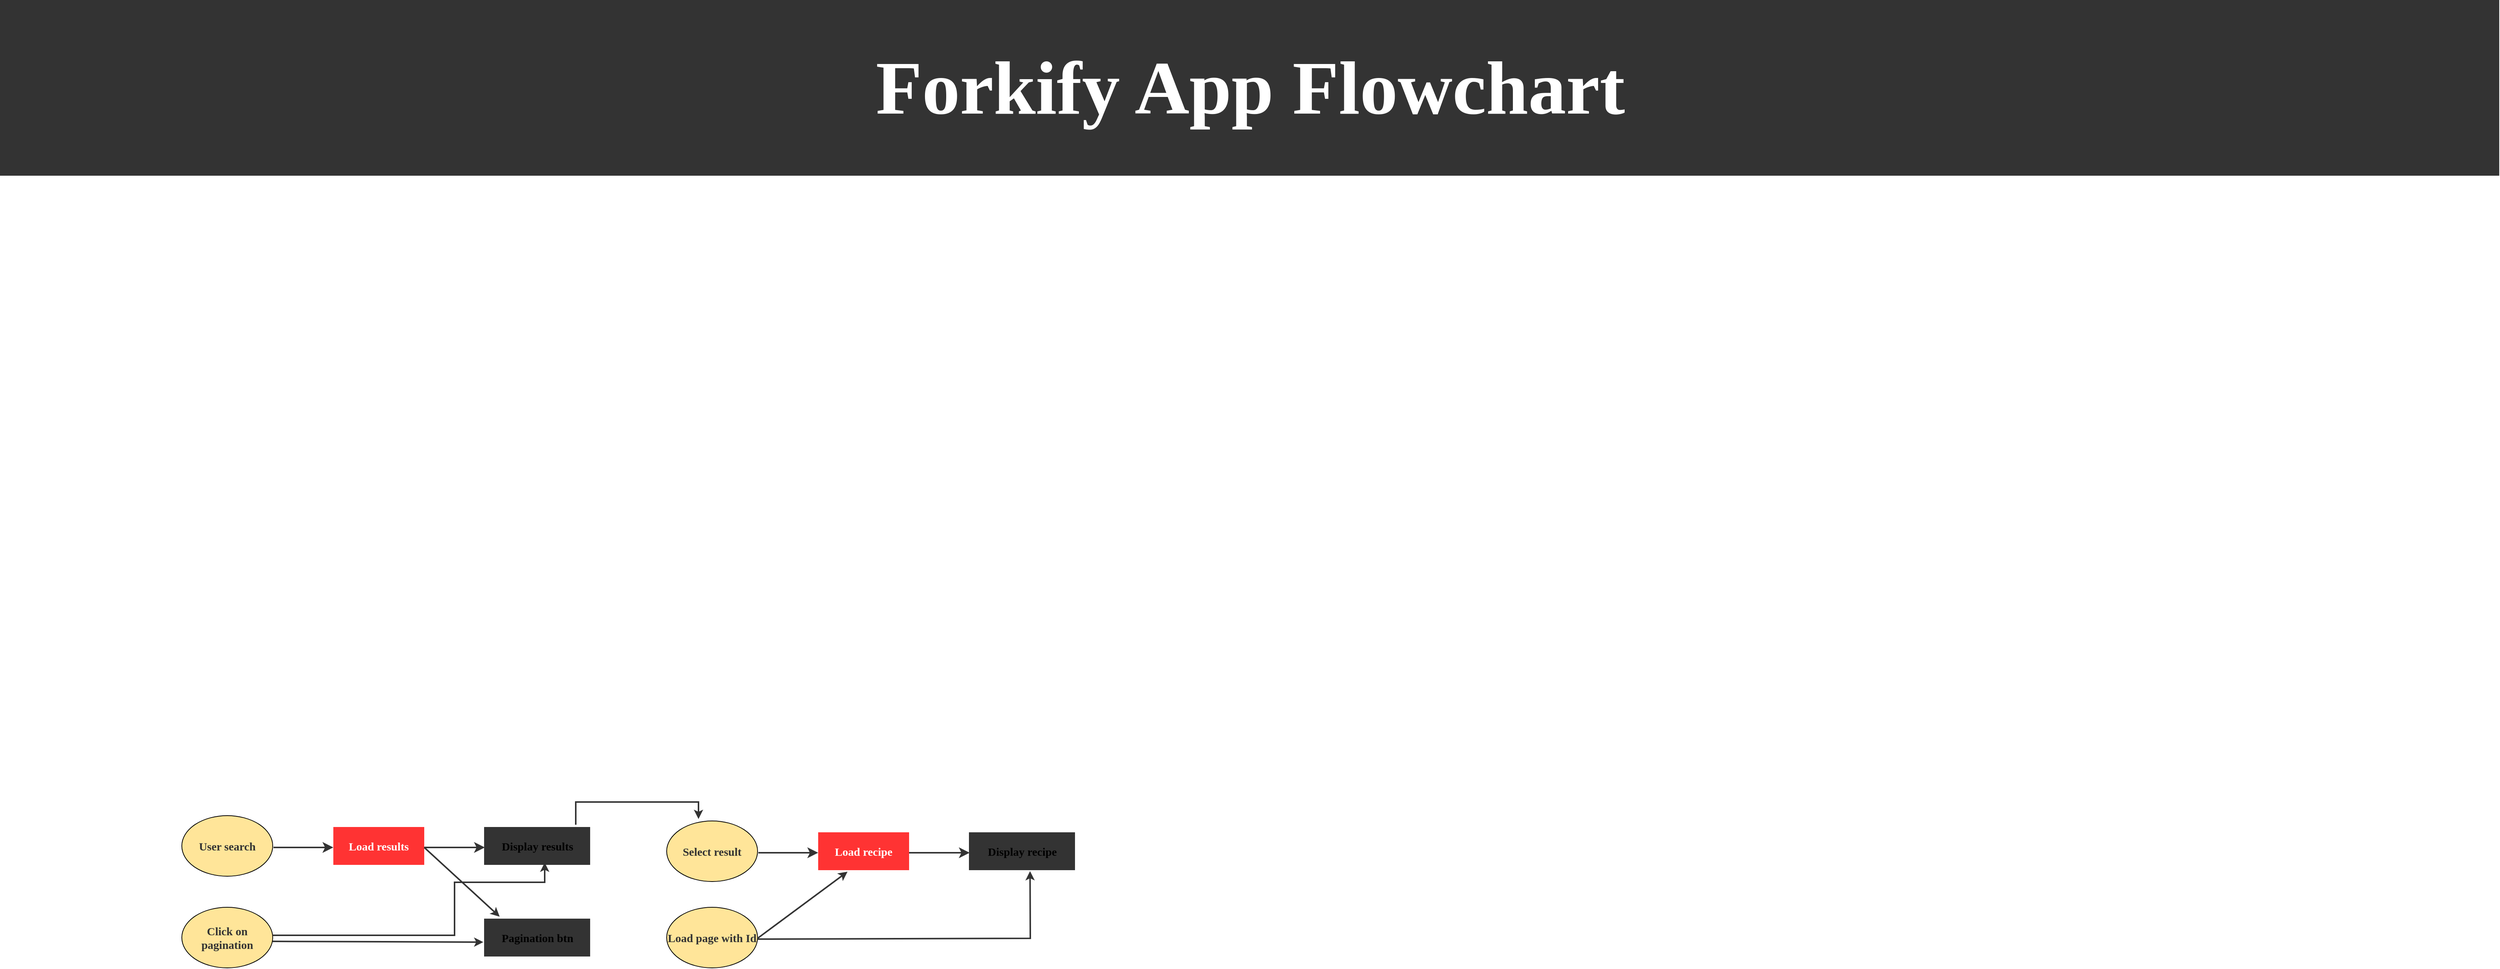 <mxfile version="20.6.2" type="device" pages="2"><diagram name="Page-1" id="52a04d89-c75d-2922-d76d-85b35f80e030"><mxGraphModel dx="2886" dy="1751" grid="0" gridSize="10" guides="1" tooltips="1" connect="1" arrows="1" fold="1" page="1" pageScale="1" pageWidth="3300" pageHeight="2339" background="#ffffff" math="0" shadow="0"><root><mxCell id="0"/><mxCell id="1" parent="0"/><mxCell id="17472293e6e8944d-29" value="&lt;font size=&quot;1&quot; style=&quot;&quot;&gt;&lt;b style=&quot;font-size: 15px;&quot;&gt;Display results&lt;/b&gt;&lt;/font&gt;" style="html=1;rounded=0;shadow=0;comic=0;labelBackgroundColor=none;strokeWidth=1;fontFamily=Verdana;fontSize=12;align=center;strokeColor=none;fillColor=#333333;" parent="1" vertex="1"><mxGeometry x="639" y="1093" width="140" height="50" as="geometry"/></mxCell><mxCell id="1fdf3b25b50cf41e-27" style="edgeStyle=none;html=1;labelBackgroundColor=none;startFill=0;startSize=8;endFill=1;endSize=8;fontFamily=Verdana;fontSize=12;strokeWidth=2;strokeColor=#333333;" parent="1" edge="1"><mxGeometry relative="1" as="geometry"><mxPoint x="361" y="1120" as="sourcePoint"/><mxPoint x="440" y="1120" as="targetPoint"/></mxGeometry></mxCell><mxCell id="1fdf3b25b50cf41e-28" style="edgeStyle=none;html=1;labelBackgroundColor=none;startFill=0;startSize=8;endFill=1;endSize=8;fontFamily=Verdana;fontSize=12;strokeWidth=2;strokeColor=#333333;" parent="1" edge="1"><mxGeometry relative="1" as="geometry"><mxPoint x="560" y="1120" as="sourcePoint"/><mxPoint x="640" y="1120" as="targetPoint"/><Array as="points"/></mxGeometry></mxCell><mxCell id="5P-oP7p2ylc1nFO4fiiI-2" value="&lt;b&gt;&lt;font color=&quot;#ffffff&quot; style=&quot;font-size: 15px;&quot;&gt;Load results&lt;/font&gt;&lt;/b&gt;" style="whiteSpace=wrap;html=1;rounded=0;shadow=0;comic=0;labelBackgroundColor=none;strokeWidth=1;fontFamily=Verdana;fontSize=12;align=center;fillColor=#FF3333;strokeColor=none;" parent="1" vertex="1"><mxGeometry x="440" y="1093" width="120" height="50" as="geometry"/></mxCell><mxCell id="5P-oP7p2ylc1nFO4fiiI-3" value="&lt;font face=&quot;Verdana&quot; color=&quot;#333333&quot; style=&quot;font-size: 15px;&quot;&gt;&lt;b&gt;User search&lt;/b&gt;&lt;/font&gt;" style="ellipse;whiteSpace=wrap;html=1;rounded=1;fontSize=15;fontColor=#fff;fillColor=#FFE599;" parent="1" vertex="1"><mxGeometry x="240" y="1078" width="120" height="80" as="geometry"/></mxCell><mxCell id="5P-oP7p2ylc1nFO4fiiI-4" value="&lt;font size=&quot;1&quot; style=&quot;&quot;&gt;&lt;b style=&quot;font-size: 15px;&quot;&gt;Pagination btn&lt;/b&gt;&lt;/font&gt;" style="html=1;rounded=0;shadow=0;comic=0;labelBackgroundColor=none;strokeWidth=1;fontFamily=Verdana;fontSize=12;align=center;strokeColor=none;fillColor=#333333;" parent="1" vertex="1"><mxGeometry x="639" y="1214" width="140" height="50" as="geometry"/></mxCell><mxCell id="5P-oP7p2ylc1nFO4fiiI-6" value="" style="endArrow=classic;html=1;rounded=0;strokeColor=#333333;strokeWidth=2;fontFamily=Verdana;fontSize=15;fontColor=#fff;entryX=0.147;entryY=-0.052;entryDx=0;entryDy=0;entryPerimeter=0;" parent="1" target="5P-oP7p2ylc1nFO4fiiI-4" edge="1"><mxGeometry width="50" height="50" relative="1" as="geometry"><mxPoint x="560" y="1120" as="sourcePoint"/><mxPoint x="639" y="1202.5" as="targetPoint"/></mxGeometry></mxCell><mxCell id="5P-oP7p2ylc1nFO4fiiI-7" value="&lt;font face=&quot;Verdana&quot; color=&quot;#333333&quot; style=&quot;font-size: 15px;&quot;&gt;&lt;b&gt;Click on pagination&lt;/b&gt;&lt;/font&gt;" style="ellipse;whiteSpace=wrap;html=1;rounded=1;fontSize=15;fontColor=#fff;fillColor=#FFE599;" parent="1" vertex="1"><mxGeometry x="240" y="1199" width="120" height="80" as="geometry"/></mxCell><mxCell id="5P-oP7p2ylc1nFO4fiiI-8" value="" style="endArrow=classic;html=1;rounded=0;strokeColor=#333333;strokeWidth=2;fontFamily=Verdana;fontSize=15;fontColor=#fff;exitX=1;exitY=0.5;exitDx=0;exitDy=0;" parent="1" edge="1"><mxGeometry width="50" height="50" relative="1" as="geometry"><mxPoint x="360" y="1244" as="sourcePoint"/><mxPoint x="638" y="1245" as="targetPoint"/></mxGeometry></mxCell><mxCell id="5P-oP7p2ylc1nFO4fiiI-13" value="" style="endArrow=classic;html=1;rounded=0;strokeColor=#333333;strokeWidth=2;fontFamily=Verdana;fontSize=15;fontColor=#fff;exitX=1;exitY=0.5;exitDx=0;exitDy=0;" parent="1" edge="1"><mxGeometry width="50" height="50" relative="1" as="geometry"><mxPoint x="360" y="1236" as="sourcePoint"/><mxPoint x="719" y="1140" as="targetPoint"/><Array as="points"><mxPoint x="600" y="1236"/><mxPoint x="600" y="1166"/><mxPoint x="719" y="1166"/></Array></mxGeometry></mxCell><mxCell id="5P-oP7p2ylc1nFO4fiiI-14" value="&lt;font size=&quot;1&quot; style=&quot;&quot;&gt;&lt;b style=&quot;font-size: 15px;&quot;&gt;Display recipe&lt;/b&gt;&lt;/font&gt;" style="html=1;rounded=0;shadow=0;comic=0;labelBackgroundColor=none;strokeWidth=1;fontFamily=Verdana;fontSize=12;align=center;strokeColor=none;fillColor=#333333;" parent="1" vertex="1"><mxGeometry x="1279" y="1100" width="140" height="50" as="geometry"/></mxCell><mxCell id="5P-oP7p2ylc1nFO4fiiI-15" style="edgeStyle=none;html=1;labelBackgroundColor=none;startFill=0;startSize=8;endFill=1;endSize=8;fontFamily=Verdana;fontSize=12;strokeWidth=2;strokeColor=#333333;" parent="1" edge="1"><mxGeometry relative="1" as="geometry"><mxPoint x="1001" y="1127" as="sourcePoint"/><mxPoint x="1080" y="1127" as="targetPoint"/></mxGeometry></mxCell><mxCell id="5P-oP7p2ylc1nFO4fiiI-16" style="edgeStyle=none;html=1;labelBackgroundColor=none;startFill=0;startSize=8;endFill=1;endSize=8;fontFamily=Verdana;fontSize=12;strokeWidth=2;strokeColor=#333333;" parent="1" edge="1"><mxGeometry relative="1" as="geometry"><mxPoint x="1200" y="1127" as="sourcePoint"/><mxPoint x="1280" y="1127" as="targetPoint"/><Array as="points"/></mxGeometry></mxCell><mxCell id="5P-oP7p2ylc1nFO4fiiI-17" value="&lt;b&gt;&lt;font color=&quot;#ffffff&quot; style=&quot;font-size: 15px;&quot;&gt;Load recipe&lt;/font&gt;&lt;/b&gt;" style="whiteSpace=wrap;html=1;rounded=0;shadow=0;comic=0;labelBackgroundColor=none;strokeWidth=1;fontFamily=Verdana;fontSize=12;align=center;fillColor=#FF3333;strokeColor=none;" parent="1" vertex="1"><mxGeometry x="1080" y="1100" width="120" height="50" as="geometry"/></mxCell><mxCell id="5P-oP7p2ylc1nFO4fiiI-18" value="&lt;font face=&quot;Verdana&quot; color=&quot;#333333&quot; style=&quot;font-size: 15px;&quot;&gt;&lt;b&gt;Select result&lt;/b&gt;&lt;/font&gt;" style="ellipse;whiteSpace=wrap;html=1;rounded=1;fontSize=15;fontColor=#fff;fillColor=#FFE599;" parent="1" vertex="1"><mxGeometry x="880" y="1085" width="120" height="80" as="geometry"/></mxCell><mxCell id="5P-oP7p2ylc1nFO4fiiI-19" value="" style="endArrow=classic;html=1;rounded=0;strokeColor=#333333;strokeWidth=2;fontFamily=Verdana;fontSize=15;fontColor=#fff;entryX=0.35;entryY=-0.032;entryDx=0;entryDy=0;entryPerimeter=0;" parent="1" target="5P-oP7p2ylc1nFO4fiiI-18" edge="1"><mxGeometry width="50" height="50" relative="1" as="geometry"><mxPoint x="760" y="1090" as="sourcePoint"/><mxPoint x="810" y="1040" as="targetPoint"/><Array as="points"><mxPoint x="760" y="1060"/><mxPoint x="810" y="1060"/><mxPoint x="922" y="1060"/></Array></mxGeometry></mxCell><mxCell id="5P-oP7p2ylc1nFO4fiiI-20" value="&lt;font face=&quot;Verdana&quot; color=&quot;#333333&quot;&gt;&lt;b&gt;Load page with Id&lt;/b&gt;&lt;/font&gt;" style="ellipse;whiteSpace=wrap;html=1;rounded=1;fontSize=15;fontColor=#fff;fillColor=#FFE599;" parent="1" vertex="1"><mxGeometry x="880" y="1199" width="120" height="80" as="geometry"/></mxCell><mxCell id="5P-oP7p2ylc1nFO4fiiI-21" value="" style="endArrow=classic;html=1;rounded=0;strokeColor=#333333;strokeWidth=2;fontFamily=Verdana;fontSize=15;fontColor=#fff;entryX=0.323;entryY=1.04;entryDx=0;entryDy=0;entryPerimeter=0;" parent="1" target="5P-oP7p2ylc1nFO4fiiI-17" edge="1"><mxGeometry width="50" height="50" relative="1" as="geometry"><mxPoint x="1000" y="1240" as="sourcePoint"/><mxPoint x="1050" y="1190" as="targetPoint"/></mxGeometry></mxCell><mxCell id="5P-oP7p2ylc1nFO4fiiI-22" value="" style="endArrow=classic;html=1;rounded=0;strokeColor=#333333;strokeWidth=2;fontFamily=Verdana;fontSize=15;fontColor=#fff;exitX=1;exitY=0.5;exitDx=0;exitDy=0;entryX=0.576;entryY=1.024;entryDx=0;entryDy=0;entryPerimeter=0;" parent="1" target="5P-oP7p2ylc1nFO4fiiI-14" edge="1"><mxGeometry width="50" height="50" relative="1" as="geometry"><mxPoint x="1000" y="1241" as="sourcePoint"/><mxPoint x="1360" y="1241" as="targetPoint"/><Array as="points"><mxPoint x="1360" y="1240"/></Array></mxGeometry></mxCell><mxCell id="5P-oP7p2ylc1nFO4fiiI-23" value="&lt;font style=&quot;font-size: 100px;&quot;&gt;&lt;b&gt;Forkify App Flowchart&lt;/b&gt;&lt;/font&gt;" style="rounded=0;html=1;fontFamily=Verdana;fontSize=15;fontColor=#fff;fillColor=#333333;strokeColor=none;" parent="1" vertex="1"><mxGeometry y="1" width="3299" height="232" as="geometry"/></mxCell></root></mxGraphModel></diagram><diagram id="1VpEyNxRM3NFf54S_9kR" name="Page-2"><mxGraphModel dx="1010" dy="613" grid="1" gridSize="10" guides="1" tooltips="1" connect="1" arrows="1" fold="1" page="1" pageScale="1" pageWidth="3300" pageHeight="2339" math="0" shadow="0"><root><mxCell id="0"/><mxCell id="1" parent="0"/></root></mxGraphModel></diagram></mxfile>